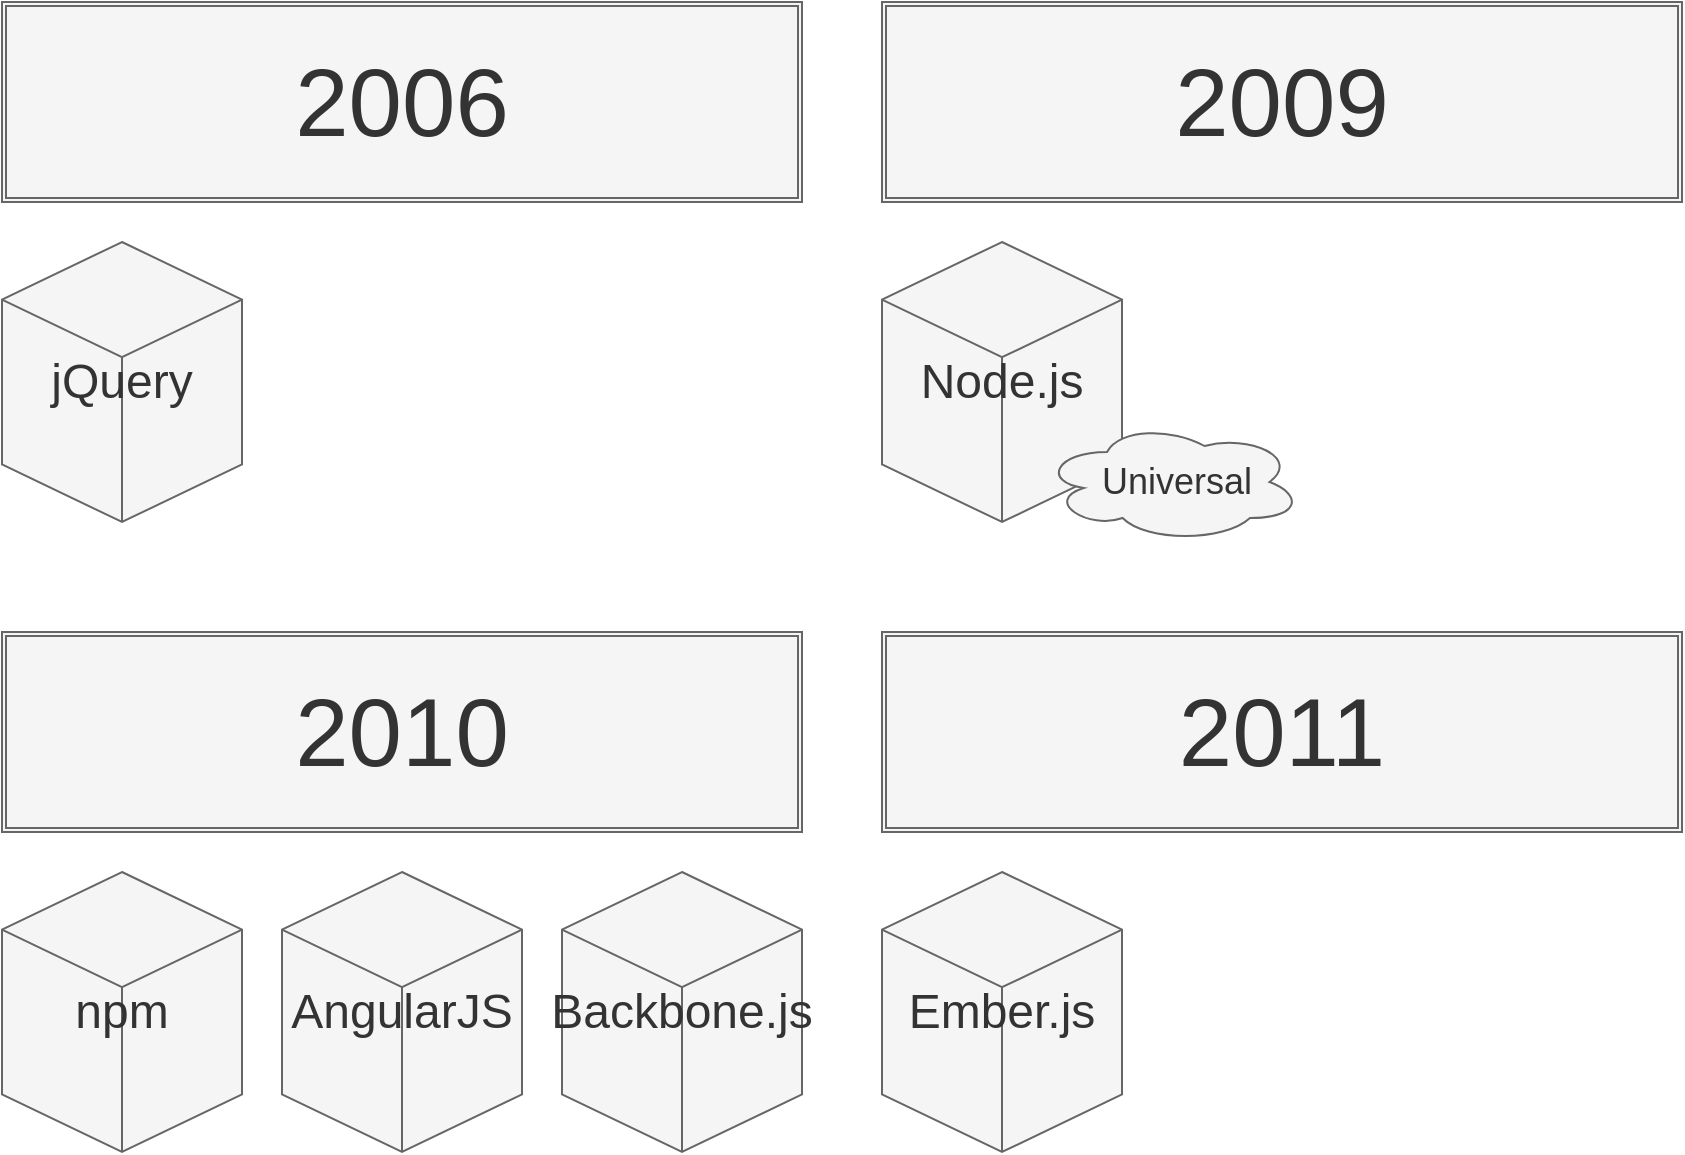 <mxfile>
    <diagram id="LNP9S4-BVpzVc-00VTwb" name="Page-1">
        <mxGraphModel dx="1275" dy="878" grid="1" gridSize="10" guides="1" tooltips="1" connect="1" arrows="1" fold="1" page="1" pageScale="1" pageWidth="850" pageHeight="1100" math="0" shadow="0">
            <root>
                <mxCell id="0"/>
                <mxCell id="1" parent="0"/>
                <mxCell id="73" value="&lt;font style=&quot;font-size: 48px&quot;&gt;2009&lt;/font&gt;" style="shape=ext;double=1;rounded=0;whiteSpace=wrap;html=1;shadow=0;sketch=0;fillColor=#f5f5f5;strokeColor=#666666;fontColor=#333333;" parent="1" vertex="1">
                    <mxGeometry x="440" width="400" height="100" as="geometry"/>
                </mxCell>
                <mxCell id="74" value="&lt;font style=&quot;font-size: 24px&quot;&gt;Node.js&lt;/font&gt;" style="html=1;whiteSpace=wrap;shape=isoCube2;backgroundOutline=1;isoAngle=15;shadow=0;sketch=0;fillColor=#f5f5f5;strokeColor=#666666;fontColor=#333333;" parent="1" vertex="1">
                    <mxGeometry x="440" y="120" width="120" height="140" as="geometry"/>
                </mxCell>
                <mxCell id="80" value="&lt;font style=&quot;font-size: 48px&quot;&gt;2006&lt;/font&gt;" style="shape=ext;double=1;rounded=0;whiteSpace=wrap;html=1;shadow=0;sketch=0;fillColor=#f5f5f5;strokeColor=#666666;fontColor=#333333;" parent="1" vertex="1">
                    <mxGeometry width="400" height="100" as="geometry"/>
                </mxCell>
                <mxCell id="85" value="&lt;font style=&quot;font-size: 24px&quot;&gt;jQuery&lt;/font&gt;" style="html=1;whiteSpace=wrap;shape=isoCube2;backgroundOutline=1;isoAngle=15;shadow=0;sketch=0;fillColor=#f5f5f5;strokeColor=#666666;fontColor=#333333;" parent="1" vertex="1">
                    <mxGeometry y="120" width="120" height="140" as="geometry"/>
                </mxCell>
                <mxCell id="89" value="&lt;font style=&quot;font-size: 18px&quot;&gt;&amp;nbsp;Universal&lt;/font&gt;" style="ellipse;shape=cloud;whiteSpace=wrap;html=1;shadow=0;sketch=0;fillColor=#f5f5f5;align=center;strokeColor=#666666;fontColor=#333333;" parent="1" vertex="1">
                    <mxGeometry x="520" y="210" width="130" height="60" as="geometry"/>
                </mxCell>
                <mxCell id="90" value="&lt;font style=&quot;font-size: 48px&quot;&gt;2010&lt;/font&gt;" style="shape=ext;double=1;rounded=0;whiteSpace=wrap;html=1;shadow=0;sketch=0;fillColor=#f5f5f5;strokeColor=#666666;fontColor=#333333;" parent="1" vertex="1">
                    <mxGeometry y="315" width="400" height="100" as="geometry"/>
                </mxCell>
                <mxCell id="91" value="&lt;font style=&quot;font-size: 24px&quot;&gt;AngularJS&lt;/font&gt;" style="html=1;whiteSpace=wrap;shape=isoCube2;backgroundOutline=1;isoAngle=15;shadow=0;sketch=0;fillColor=#f5f5f5;strokeColor=#666666;fontColor=#333333;" parent="1" vertex="1">
                    <mxGeometry x="140" y="435" width="120" height="140" as="geometry"/>
                </mxCell>
                <mxCell id="92" value="&lt;font style=&quot;font-size: 24px&quot;&gt;Backbone.js&lt;/font&gt;" style="html=1;whiteSpace=wrap;shape=isoCube2;backgroundOutline=1;isoAngle=15;shadow=0;sketch=0;fillColor=#f5f5f5;strokeColor=#666666;fontColor=#333333;" parent="1" vertex="1">
                    <mxGeometry x="280" y="435" width="120" height="140" as="geometry"/>
                </mxCell>
                <mxCell id="94" value="&lt;font style=&quot;font-size: 48px&quot;&gt;2011&lt;br&gt;&lt;/font&gt;" style="shape=ext;double=1;rounded=0;whiteSpace=wrap;html=1;shadow=0;sketch=0;fillColor=#f5f5f5;strokeColor=#666666;fontColor=#333333;" parent="1" vertex="1">
                    <mxGeometry x="440" y="315" width="400" height="100" as="geometry"/>
                </mxCell>
                <mxCell id="95" value="&lt;font style=&quot;font-size: 24px&quot;&gt;Ember.js&lt;/font&gt;" style="html=1;whiteSpace=wrap;shape=isoCube2;backgroundOutline=1;isoAngle=15;shadow=0;sketch=0;fillColor=#f5f5f5;strokeColor=#666666;fontColor=#333333;" parent="1" vertex="1">
                    <mxGeometry x="440" y="435" width="120" height="140" as="geometry"/>
                </mxCell>
                <mxCell id="120" value="&lt;font style=&quot;font-size: 24px&quot;&gt;npm&lt;/font&gt;" style="html=1;whiteSpace=wrap;shape=isoCube2;backgroundOutline=1;isoAngle=15;shadow=0;sketch=0;fillColor=#f5f5f5;strokeColor=#666666;fontColor=#333333;" vertex="1" parent="1">
                    <mxGeometry y="435" width="120" height="140" as="geometry"/>
                </mxCell>
            </root>
        </mxGraphModel>
    </diagram>
</mxfile>